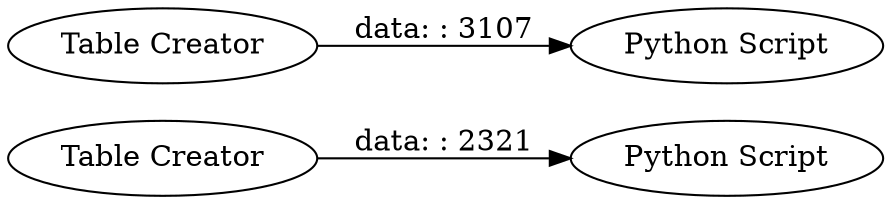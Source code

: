 digraph {
	"2419002846009348456_17" [label="Python Script"]
	"2419002846009348456_18" [label="Table Creator"]
	"2419002846009348456_16" [label="Python Script"]
	"2419002846009348456_9" [label="Table Creator"]
	"2419002846009348456_18" -> "2419002846009348456_17" [label="data: : 2321"]
	"2419002846009348456_9" -> "2419002846009348456_16" [label="data: : 3107"]
	rankdir=LR
}
